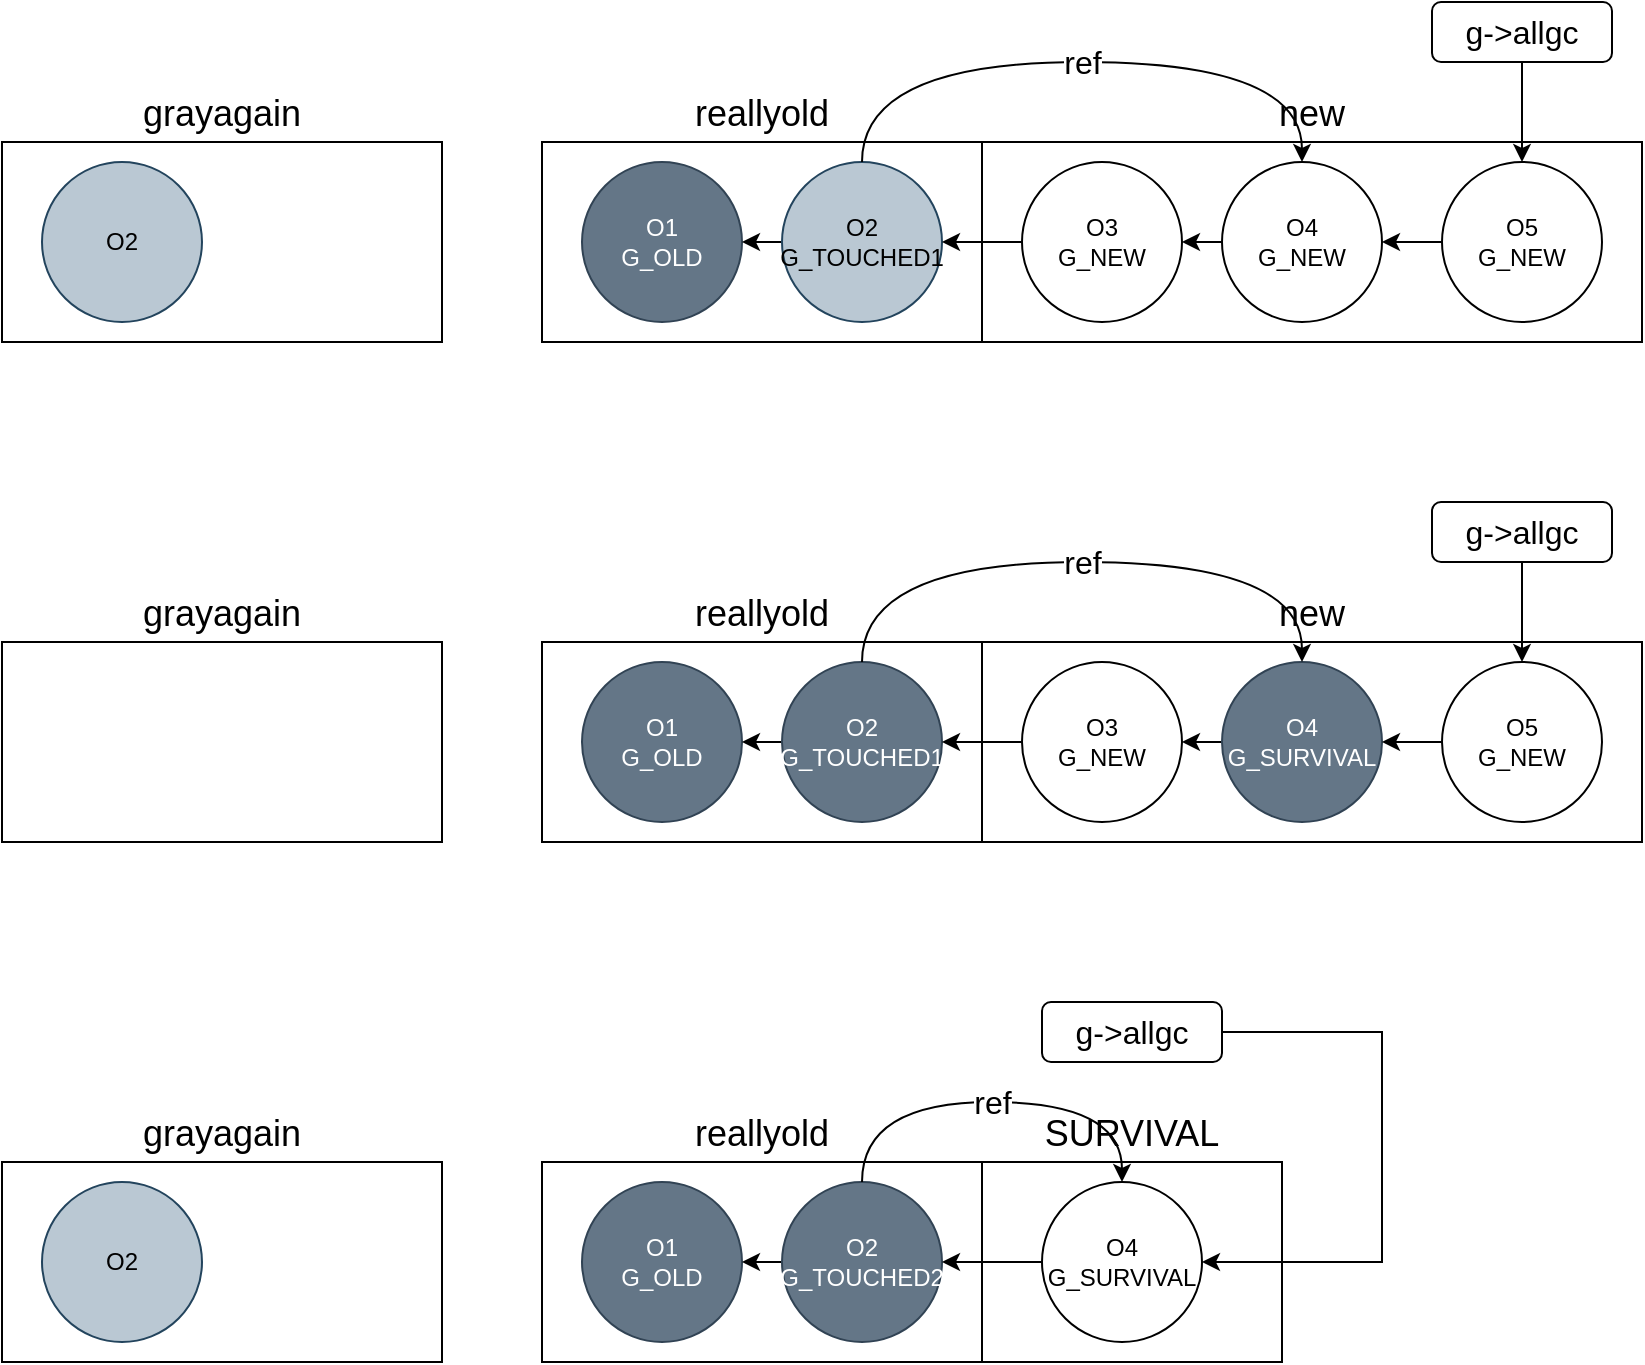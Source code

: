 <mxfile version="22.1.20" type="device">
  <diagram name="Page-1" id="rc0uClVn3gRNKsO3K7OQ">
    <mxGraphModel dx="2284" dy="746" grid="1" gridSize="10" guides="1" tooltips="1" connect="1" arrows="1" fold="1" page="1" pageScale="1" pageWidth="850" pageHeight="1100" math="0" shadow="0">
      <root>
        <mxCell id="0" />
        <mxCell id="1" parent="0" />
        <mxCell id="3owVx1RrtEiIeNH_LaK8-30" value="&lt;font style=&quot;font-size: 18px;&quot;&gt;reallyold&lt;/font&gt;" style="rounded=0;whiteSpace=wrap;html=1;labelPosition=center;verticalLabelPosition=top;align=center;verticalAlign=bottom;" parent="1" vertex="1">
          <mxGeometry x="120" y="90" width="220" height="100" as="geometry" />
        </mxCell>
        <mxCell id="3owVx1RrtEiIeNH_LaK8-31" value="O1&lt;br&gt;G_OLD" style="ellipse;whiteSpace=wrap;html=1;aspect=fixed;fillColor=#647687;fontColor=#ffffff;strokeColor=#314354;" parent="1" vertex="1">
          <mxGeometry x="140" y="100" width="80" height="80" as="geometry" />
        </mxCell>
        <mxCell id="3owVx1RrtEiIeNH_LaK8-33" style="edgeStyle=orthogonalEdgeStyle;rounded=0;orthogonalLoop=1;jettySize=auto;html=1;exitX=0;exitY=0.5;exitDx=0;exitDy=0;entryX=1;entryY=0.5;entryDx=0;entryDy=0;" parent="1" source="3owVx1RrtEiIeNH_LaK8-32" target="3owVx1RrtEiIeNH_LaK8-31" edge="1">
          <mxGeometry relative="1" as="geometry" />
        </mxCell>
        <mxCell id="3owVx1RrtEiIeNH_LaK8-32" value="O2&lt;br&gt;G_TOUCHED1" style="ellipse;whiteSpace=wrap;html=1;aspect=fixed;fillColor=#bac8d3;strokeColor=#23445d;" parent="1" vertex="1">
          <mxGeometry x="240" y="100" width="80" height="80" as="geometry" />
        </mxCell>
        <mxCell id="3owVx1RrtEiIeNH_LaK8-34" value="&lt;font style=&quot;font-size: 16px;&quot;&gt;g-&amp;gt;allgc&lt;/font&gt;" style="rounded=1;whiteSpace=wrap;html=1;" parent="1" vertex="1">
          <mxGeometry x="565" y="20" width="90" height="30" as="geometry" />
        </mxCell>
        <mxCell id="MgVIVWxCMLbvdKZ94UXi-1" value="&lt;font style=&quot;font-size: 18px;&quot;&gt;new&lt;/font&gt;" style="rounded=0;whiteSpace=wrap;html=1;labelPosition=center;verticalLabelPosition=top;align=center;verticalAlign=bottom;" vertex="1" parent="1">
          <mxGeometry x="340" y="90" width="330" height="100" as="geometry" />
        </mxCell>
        <mxCell id="MgVIVWxCMLbvdKZ94UXi-5" style="edgeStyle=orthogonalEdgeStyle;rounded=0;orthogonalLoop=1;jettySize=auto;html=1;exitX=0;exitY=0.5;exitDx=0;exitDy=0;" edge="1" parent="1" source="MgVIVWxCMLbvdKZ94UXi-2" target="3owVx1RrtEiIeNH_LaK8-32">
          <mxGeometry relative="1" as="geometry" />
        </mxCell>
        <mxCell id="MgVIVWxCMLbvdKZ94UXi-2" value="O3&lt;br&gt;G_NEW" style="ellipse;whiteSpace=wrap;html=1;aspect=fixed;" vertex="1" parent="1">
          <mxGeometry x="360" y="100" width="80" height="80" as="geometry" />
        </mxCell>
        <mxCell id="MgVIVWxCMLbvdKZ94UXi-6" style="edgeStyle=orthogonalEdgeStyle;rounded=0;orthogonalLoop=1;jettySize=auto;html=1;exitX=0;exitY=0.5;exitDx=0;exitDy=0;entryX=1;entryY=0.5;entryDx=0;entryDy=0;" edge="1" parent="1" source="MgVIVWxCMLbvdKZ94UXi-3" target="MgVIVWxCMLbvdKZ94UXi-2">
          <mxGeometry relative="1" as="geometry" />
        </mxCell>
        <mxCell id="MgVIVWxCMLbvdKZ94UXi-3" value="O4&lt;br&gt;G_NEW" style="ellipse;whiteSpace=wrap;html=1;aspect=fixed;" vertex="1" parent="1">
          <mxGeometry x="460" y="100" width="80" height="80" as="geometry" />
        </mxCell>
        <mxCell id="MgVIVWxCMLbvdKZ94UXi-7" style="edgeStyle=orthogonalEdgeStyle;rounded=0;orthogonalLoop=1;jettySize=auto;html=1;exitX=0;exitY=0.5;exitDx=0;exitDy=0;" edge="1" parent="1" source="MgVIVWxCMLbvdKZ94UXi-4" target="MgVIVWxCMLbvdKZ94UXi-3">
          <mxGeometry relative="1" as="geometry" />
        </mxCell>
        <mxCell id="MgVIVWxCMLbvdKZ94UXi-4" value="O5&lt;br&gt;G_NEW" style="ellipse;whiteSpace=wrap;html=1;aspect=fixed;" vertex="1" parent="1">
          <mxGeometry x="570" y="100" width="80" height="80" as="geometry" />
        </mxCell>
        <mxCell id="MgVIVWxCMLbvdKZ94UXi-9" style="edgeStyle=orthogonalEdgeStyle;rounded=0;orthogonalLoop=1;jettySize=auto;html=1;exitX=0.5;exitY=1;exitDx=0;exitDy=0;entryX=0.5;entryY=0;entryDx=0;entryDy=0;" edge="1" parent="1" source="3owVx1RrtEiIeNH_LaK8-34" target="MgVIVWxCMLbvdKZ94UXi-4">
          <mxGeometry relative="1" as="geometry" />
        </mxCell>
        <mxCell id="MgVIVWxCMLbvdKZ94UXi-10" value="&lt;font style=&quot;font-size: 18px;&quot;&gt;reallyold&lt;/font&gt;" style="rounded=0;whiteSpace=wrap;html=1;labelPosition=center;verticalLabelPosition=top;align=center;verticalAlign=bottom;" vertex="1" parent="1">
          <mxGeometry x="120" y="340" width="220" height="100" as="geometry" />
        </mxCell>
        <mxCell id="MgVIVWxCMLbvdKZ94UXi-11" value="O1&lt;br&gt;G_OLD" style="ellipse;whiteSpace=wrap;html=1;aspect=fixed;fillColor=#647687;fontColor=#ffffff;strokeColor=#314354;" vertex="1" parent="1">
          <mxGeometry x="140" y="350" width="80" height="80" as="geometry" />
        </mxCell>
        <mxCell id="MgVIVWxCMLbvdKZ94UXi-12" style="edgeStyle=orthogonalEdgeStyle;rounded=0;orthogonalLoop=1;jettySize=auto;html=1;exitX=0;exitY=0.5;exitDx=0;exitDy=0;entryX=1;entryY=0.5;entryDx=0;entryDy=0;" edge="1" parent="1" source="MgVIVWxCMLbvdKZ94UXi-13" target="MgVIVWxCMLbvdKZ94UXi-11">
          <mxGeometry relative="1" as="geometry" />
        </mxCell>
        <mxCell id="MgVIVWxCMLbvdKZ94UXi-13" value="O2&lt;br&gt;G_TOUCHED1" style="ellipse;whiteSpace=wrap;html=1;aspect=fixed;fillColor=#647687;fontColor=#ffffff;strokeColor=#314354;" vertex="1" parent="1">
          <mxGeometry x="240" y="350" width="80" height="80" as="geometry" />
        </mxCell>
        <mxCell id="MgVIVWxCMLbvdKZ94UXi-14" value="&lt;font style=&quot;font-size: 16px;&quot;&gt;g-&amp;gt;allgc&lt;/font&gt;" style="rounded=1;whiteSpace=wrap;html=1;" vertex="1" parent="1">
          <mxGeometry x="565" y="270" width="90" height="30" as="geometry" />
        </mxCell>
        <mxCell id="MgVIVWxCMLbvdKZ94UXi-15" value="&lt;font style=&quot;font-size: 18px;&quot;&gt;new&lt;/font&gt;" style="rounded=0;whiteSpace=wrap;html=1;labelPosition=center;verticalLabelPosition=top;align=center;verticalAlign=bottom;" vertex="1" parent="1">
          <mxGeometry x="340" y="340" width="330" height="100" as="geometry" />
        </mxCell>
        <mxCell id="MgVIVWxCMLbvdKZ94UXi-16" style="edgeStyle=orthogonalEdgeStyle;rounded=0;orthogonalLoop=1;jettySize=auto;html=1;exitX=0;exitY=0.5;exitDx=0;exitDy=0;" edge="1" parent="1" source="MgVIVWxCMLbvdKZ94UXi-17" target="MgVIVWxCMLbvdKZ94UXi-13">
          <mxGeometry relative="1" as="geometry" />
        </mxCell>
        <mxCell id="MgVIVWxCMLbvdKZ94UXi-17" value="O3&lt;br&gt;G_NEW" style="ellipse;whiteSpace=wrap;html=1;aspect=fixed;" vertex="1" parent="1">
          <mxGeometry x="360" y="350" width="80" height="80" as="geometry" />
        </mxCell>
        <mxCell id="MgVIVWxCMLbvdKZ94UXi-18" style="edgeStyle=orthogonalEdgeStyle;rounded=0;orthogonalLoop=1;jettySize=auto;html=1;exitX=0;exitY=0.5;exitDx=0;exitDy=0;entryX=1;entryY=0.5;entryDx=0;entryDy=0;" edge="1" parent="1" source="MgVIVWxCMLbvdKZ94UXi-19" target="MgVIVWxCMLbvdKZ94UXi-17">
          <mxGeometry relative="1" as="geometry" />
        </mxCell>
        <mxCell id="MgVIVWxCMLbvdKZ94UXi-19" value="O4&lt;br&gt;G_SURVIVAL" style="ellipse;whiteSpace=wrap;html=1;aspect=fixed;fillColor=#647687;fontColor=#ffffff;strokeColor=#314354;" vertex="1" parent="1">
          <mxGeometry x="460" y="350" width="80" height="80" as="geometry" />
        </mxCell>
        <mxCell id="MgVIVWxCMLbvdKZ94UXi-20" style="edgeStyle=orthogonalEdgeStyle;rounded=0;orthogonalLoop=1;jettySize=auto;html=1;exitX=0;exitY=0.5;exitDx=0;exitDy=0;" edge="1" parent="1" source="MgVIVWxCMLbvdKZ94UXi-21" target="MgVIVWxCMLbvdKZ94UXi-19">
          <mxGeometry relative="1" as="geometry" />
        </mxCell>
        <mxCell id="MgVIVWxCMLbvdKZ94UXi-21" value="O5&lt;br&gt;G_NEW" style="ellipse;whiteSpace=wrap;html=1;aspect=fixed;" vertex="1" parent="1">
          <mxGeometry x="570" y="350" width="80" height="80" as="geometry" />
        </mxCell>
        <mxCell id="MgVIVWxCMLbvdKZ94UXi-22" style="edgeStyle=orthogonalEdgeStyle;rounded=0;orthogonalLoop=1;jettySize=auto;html=1;exitX=0.5;exitY=1;exitDx=0;exitDy=0;entryX=0.5;entryY=0;entryDx=0;entryDy=0;" edge="1" parent="1" source="MgVIVWxCMLbvdKZ94UXi-14" target="MgVIVWxCMLbvdKZ94UXi-21">
          <mxGeometry relative="1" as="geometry" />
        </mxCell>
        <mxCell id="MgVIVWxCMLbvdKZ94UXi-36" value="&lt;font style=&quot;font-size: 18px;&quot;&gt;reallyold&lt;/font&gt;" style="rounded=0;whiteSpace=wrap;html=1;labelPosition=center;verticalLabelPosition=top;align=center;verticalAlign=bottom;" vertex="1" parent="1">
          <mxGeometry x="120" y="600" width="220" height="100" as="geometry" />
        </mxCell>
        <mxCell id="MgVIVWxCMLbvdKZ94UXi-37" value="O1&lt;br&gt;G_OLD" style="ellipse;whiteSpace=wrap;html=1;aspect=fixed;fillColor=#647687;fontColor=#ffffff;strokeColor=#314354;" vertex="1" parent="1">
          <mxGeometry x="140" y="610" width="80" height="80" as="geometry" />
        </mxCell>
        <mxCell id="MgVIVWxCMLbvdKZ94UXi-38" style="edgeStyle=orthogonalEdgeStyle;rounded=0;orthogonalLoop=1;jettySize=auto;html=1;exitX=0;exitY=0.5;exitDx=0;exitDy=0;entryX=1;entryY=0.5;entryDx=0;entryDy=0;" edge="1" parent="1" source="MgVIVWxCMLbvdKZ94UXi-39" target="MgVIVWxCMLbvdKZ94UXi-37">
          <mxGeometry relative="1" as="geometry" />
        </mxCell>
        <mxCell id="MgVIVWxCMLbvdKZ94UXi-39" value="O2&lt;br&gt;G_TOUCHED2" style="ellipse;whiteSpace=wrap;html=1;aspect=fixed;fillColor=#647687;fontColor=#ffffff;strokeColor=#314354;" vertex="1" parent="1">
          <mxGeometry x="240" y="610" width="80" height="80" as="geometry" />
        </mxCell>
        <mxCell id="MgVIVWxCMLbvdKZ94UXi-40" value="&lt;font style=&quot;font-size: 16px;&quot;&gt;g-&amp;gt;allgc&lt;/font&gt;" style="rounded=1;whiteSpace=wrap;html=1;" vertex="1" parent="1">
          <mxGeometry x="370" y="520" width="90" height="30" as="geometry" />
        </mxCell>
        <mxCell id="MgVIVWxCMLbvdKZ94UXi-41" value="&lt;font style=&quot;font-size: 18px;&quot;&gt;SURVIVAL&lt;/font&gt;" style="rounded=0;whiteSpace=wrap;html=1;labelPosition=center;verticalLabelPosition=top;align=center;verticalAlign=bottom;" vertex="1" parent="1">
          <mxGeometry x="340" y="600" width="150" height="100" as="geometry" />
        </mxCell>
        <mxCell id="MgVIVWxCMLbvdKZ94UXi-49" style="edgeStyle=orthogonalEdgeStyle;rounded=0;orthogonalLoop=1;jettySize=auto;html=1;exitX=0;exitY=0.5;exitDx=0;exitDy=0;entryX=1;entryY=0.5;entryDx=0;entryDy=0;" edge="1" parent="1" source="MgVIVWxCMLbvdKZ94UXi-45" target="MgVIVWxCMLbvdKZ94UXi-39">
          <mxGeometry relative="1" as="geometry" />
        </mxCell>
        <mxCell id="MgVIVWxCMLbvdKZ94UXi-45" value="O4&lt;br&gt;G_SURVIVAL" style="ellipse;whiteSpace=wrap;html=1;aspect=fixed;" vertex="1" parent="1">
          <mxGeometry x="370" y="610" width="80" height="80" as="geometry" />
        </mxCell>
        <mxCell id="MgVIVWxCMLbvdKZ94UXi-51" style="edgeStyle=orthogonalEdgeStyle;rounded=0;orthogonalLoop=1;jettySize=auto;html=1;exitX=1;exitY=0.5;exitDx=0;exitDy=0;entryX=1;entryY=0.5;entryDx=0;entryDy=0;" edge="1" parent="1" source="MgVIVWxCMLbvdKZ94UXi-40" target="MgVIVWxCMLbvdKZ94UXi-45">
          <mxGeometry relative="1" as="geometry">
            <Array as="points">
              <mxPoint x="540" y="535" />
              <mxPoint x="540" y="650" />
            </Array>
          </mxGeometry>
        </mxCell>
        <mxCell id="MgVIVWxCMLbvdKZ94UXi-54" value="&lt;font style=&quot;font-size: 16px;&quot;&gt;ref&lt;/font&gt;" style="edgeStyle=orthogonalEdgeStyle;rounded=0;orthogonalLoop=1;jettySize=auto;html=1;exitX=0.5;exitY=0;exitDx=0;exitDy=0;entryX=0.5;entryY=0;entryDx=0;entryDy=0;curved=1;" edge="1" parent="1" source="MgVIVWxCMLbvdKZ94UXi-39" target="MgVIVWxCMLbvdKZ94UXi-45">
          <mxGeometry relative="1" as="geometry">
            <Array as="points">
              <mxPoint x="280" y="570" />
              <mxPoint x="410" y="570" />
            </Array>
          </mxGeometry>
        </mxCell>
        <mxCell id="MgVIVWxCMLbvdKZ94UXi-53" value="&lt;font style=&quot;font-size: 16px;&quot;&gt;ref&lt;/font&gt;" style="edgeStyle=orthogonalEdgeStyle;rounded=0;orthogonalLoop=1;jettySize=auto;html=1;exitX=0.5;exitY=0;exitDx=0;exitDy=0;entryX=0.5;entryY=0;entryDx=0;entryDy=0;curved=1;" edge="1" parent="1" source="MgVIVWxCMLbvdKZ94UXi-13" target="MgVIVWxCMLbvdKZ94UXi-19">
          <mxGeometry relative="1" as="geometry">
            <Array as="points">
              <mxPoint x="280" y="300" />
              <mxPoint x="500" y="300" />
            </Array>
          </mxGeometry>
        </mxCell>
        <mxCell id="MgVIVWxCMLbvdKZ94UXi-52" value="&lt;font style=&quot;font-size: 16px;&quot;&gt;ref&lt;/font&gt;" style="edgeStyle=orthogonalEdgeStyle;rounded=0;orthogonalLoop=1;jettySize=auto;html=1;exitX=0.5;exitY=0;exitDx=0;exitDy=0;entryX=0.5;entryY=0;entryDx=0;entryDy=0;curved=1;" edge="1" parent="1" source="3owVx1RrtEiIeNH_LaK8-32" target="MgVIVWxCMLbvdKZ94UXi-3">
          <mxGeometry relative="1" as="geometry">
            <Array as="points">
              <mxPoint x="280" y="50" />
              <mxPoint x="500" y="50" />
            </Array>
          </mxGeometry>
        </mxCell>
        <mxCell id="MgVIVWxCMLbvdKZ94UXi-55" value="&lt;font style=&quot;font-size: 18px;&quot;&gt;grayagain&lt;/font&gt;" style="rounded=0;whiteSpace=wrap;html=1;labelPosition=center;verticalLabelPosition=top;align=center;verticalAlign=bottom;" vertex="1" parent="1">
          <mxGeometry x="-150" y="90" width="220" height="100" as="geometry" />
        </mxCell>
        <mxCell id="MgVIVWxCMLbvdKZ94UXi-56" value="O2" style="ellipse;whiteSpace=wrap;html=1;aspect=fixed;fillColor=#bac8d3;strokeColor=#23445d;" vertex="1" parent="1">
          <mxGeometry x="-130" y="100" width="80" height="80" as="geometry" />
        </mxCell>
        <mxCell id="MgVIVWxCMLbvdKZ94UXi-57" value="&lt;font style=&quot;font-size: 18px;&quot;&gt;grayagain&lt;/font&gt;" style="rounded=0;whiteSpace=wrap;html=1;labelPosition=center;verticalLabelPosition=top;align=center;verticalAlign=bottom;" vertex="1" parent="1">
          <mxGeometry x="-150" y="340" width="220" height="100" as="geometry" />
        </mxCell>
        <mxCell id="MgVIVWxCMLbvdKZ94UXi-59" value="&lt;font style=&quot;font-size: 18px;&quot;&gt;grayagain&lt;/font&gt;" style="rounded=0;whiteSpace=wrap;html=1;labelPosition=center;verticalLabelPosition=top;align=center;verticalAlign=bottom;" vertex="1" parent="1">
          <mxGeometry x="-150" y="600" width="220" height="100" as="geometry" />
        </mxCell>
        <mxCell id="MgVIVWxCMLbvdKZ94UXi-61" value="O2" style="ellipse;whiteSpace=wrap;html=1;aspect=fixed;fillColor=#bac8d3;strokeColor=#23445d;" vertex="1" parent="1">
          <mxGeometry x="-130" y="610" width="80" height="80" as="geometry" />
        </mxCell>
      </root>
    </mxGraphModel>
  </diagram>
</mxfile>

